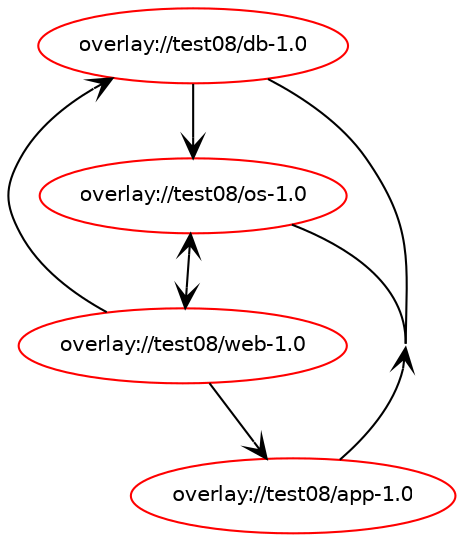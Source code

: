 digraph prolog {

newrank=true;
concentrate=true;
compound=true;
graph [rankdir=TD];#, ranksep=2.5, nodesep=0.2];
edge  [arrowhead=vee];
node  [fontname=Helvetica,fontsize=10];

"overlay://test08/db-1.0" [color=red, href="../test08/db-1.0-rdepend.svg"];
"overlay://test08/db-1.0" -> "overlay://test08/os-1.0"
"overlay://test08/os-1.0" [color=red, href="../test08/os-1.0-rdepend.svg"];
"overlay://test08/os-1.0" -> "overlay://test08/web-1.0"
"overlay://test08/web-1.0" [color=red, href="../test08/web-1.0-rdepend.svg"];
"overlay://test08/web-1.0" -> "overlay://test08/app-1.0"
"overlay://test08/web-1.0" -> "overlay://test08/db-1.0"
"overlay://test08/web-1.0" -> "overlay://test08/os-1.0"
"overlay://test08/app-1.0" [color=red, href="../test08/app-1.0-rdepend.svg"];
"overlay://test08/app-1.0" -> "overlay://test08/db-1.0"
"overlay://test08/app-1.0" -> "overlay://test08/os-1.0"
}
